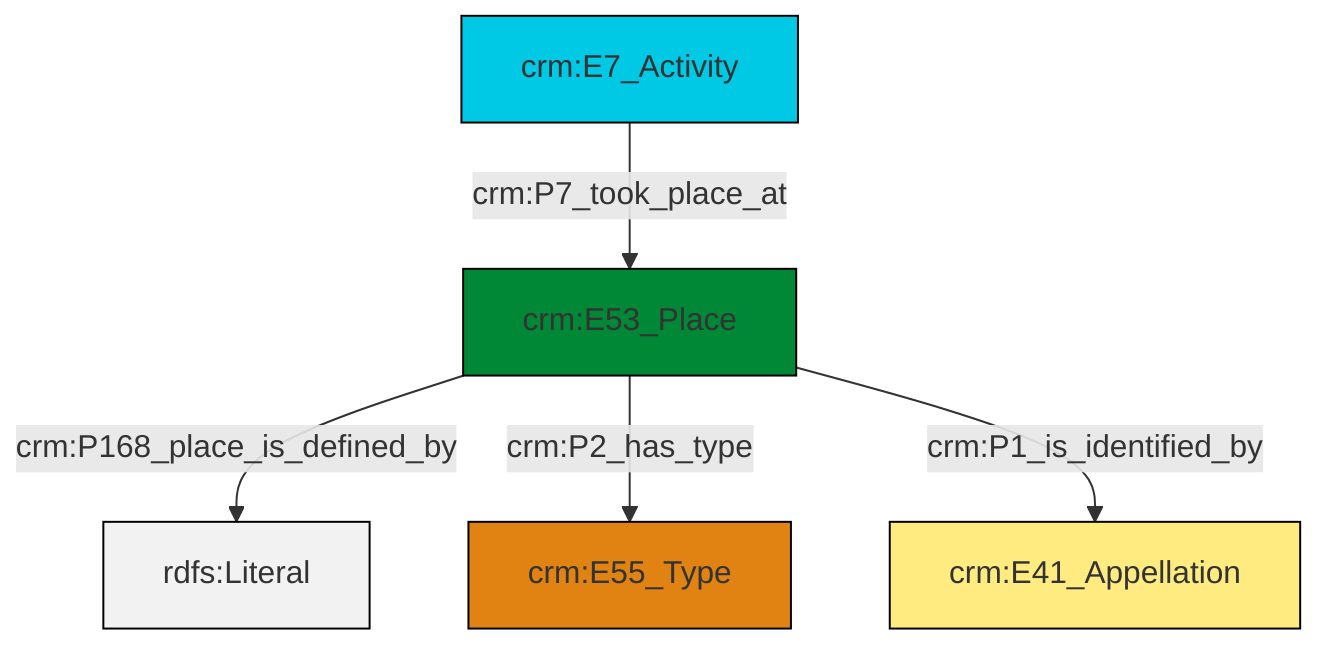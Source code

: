 graph TD
classDef Literal fill:#f2f2f2,stroke:#000000;
classDef CRM_Entity fill:#FFFFFF,stroke:#000000;
classDef Temporal_Entity fill:#00C9E6, stroke:#000000;
classDef Type fill:#E18312, stroke:#000000;
classDef Time-Span fill:#2C9C91, stroke:#000000;
classDef Appellation fill:#FFEB7F, stroke:#000000;
classDef Place fill:#008836, stroke:#000000;
classDef Persistent_Item fill:#B266B2, stroke:#000000;
classDef Conceptual_Object fill:#FFD700, stroke:#000000;
classDef Physical_Thing fill:#D2B48C, stroke:#000000;
classDef Actor fill:#f58aad, stroke:#000000;
classDef PC_Classes fill:#4ce600, stroke:#000000;
classDef Multi fill:#cccccc,stroke:#000000;

0["crm:E7_Activity"]:::Temporal_Entity -->|crm:P7_took_place_at| 1["crm:E53_Place"]:::Place
1["crm:E53_Place"]:::Place -->|crm:P168_place_is_defined_by| 6[rdfs:Literal]:::Literal
1["crm:E53_Place"]:::Place -->|crm:P2_has_type| 2["crm:E55_Type"]:::Type
1["crm:E53_Place"]:::Place -->|crm:P1_is_identified_by| 4["crm:E41_Appellation"]:::Appellation